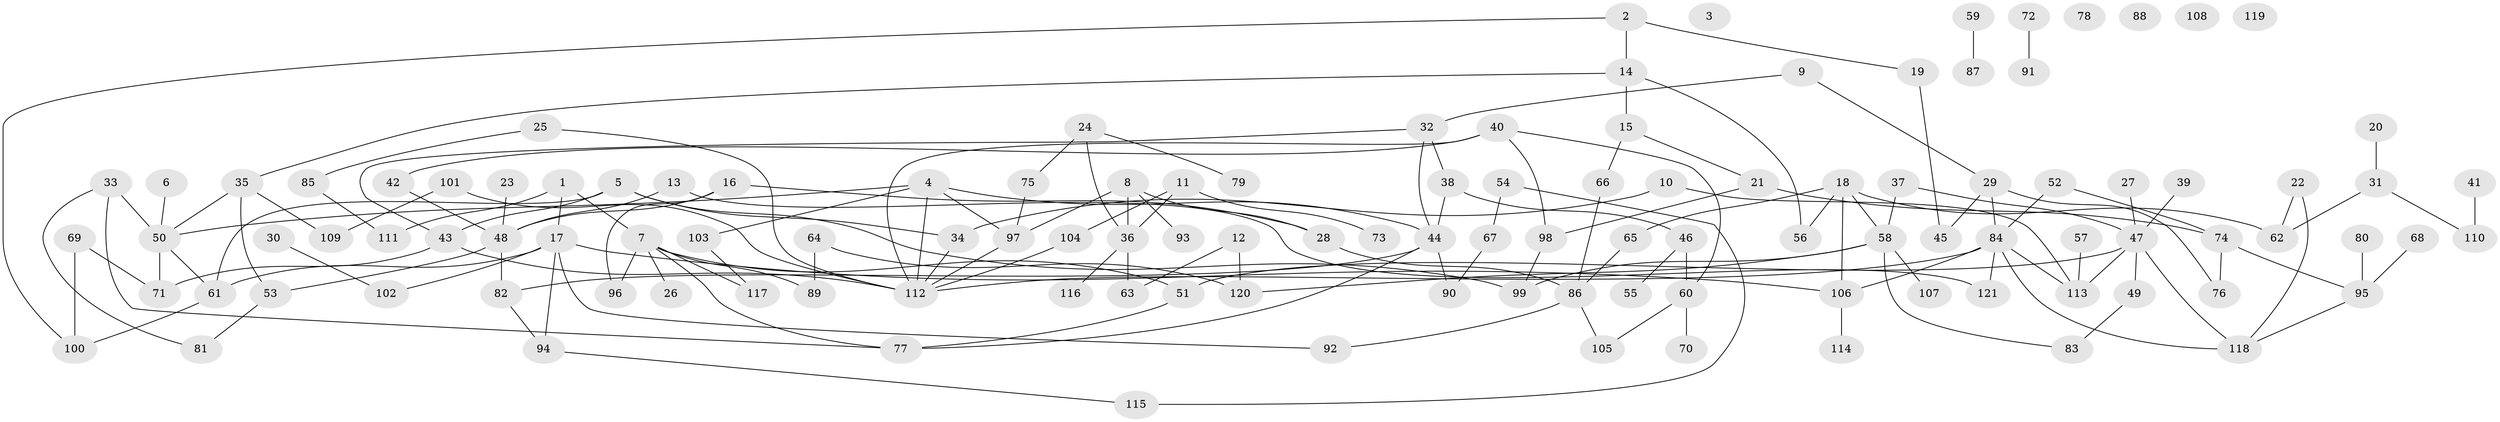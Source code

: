 // Generated by graph-tools (version 1.1) at 2025/49/03/09/25 03:49:10]
// undirected, 121 vertices, 160 edges
graph export_dot {
graph [start="1"]
  node [color=gray90,style=filled];
  1;
  2;
  3;
  4;
  5;
  6;
  7;
  8;
  9;
  10;
  11;
  12;
  13;
  14;
  15;
  16;
  17;
  18;
  19;
  20;
  21;
  22;
  23;
  24;
  25;
  26;
  27;
  28;
  29;
  30;
  31;
  32;
  33;
  34;
  35;
  36;
  37;
  38;
  39;
  40;
  41;
  42;
  43;
  44;
  45;
  46;
  47;
  48;
  49;
  50;
  51;
  52;
  53;
  54;
  55;
  56;
  57;
  58;
  59;
  60;
  61;
  62;
  63;
  64;
  65;
  66;
  67;
  68;
  69;
  70;
  71;
  72;
  73;
  74;
  75;
  76;
  77;
  78;
  79;
  80;
  81;
  82;
  83;
  84;
  85;
  86;
  87;
  88;
  89;
  90;
  91;
  92;
  93;
  94;
  95;
  96;
  97;
  98;
  99;
  100;
  101;
  102;
  103;
  104;
  105;
  106;
  107;
  108;
  109;
  110;
  111;
  112;
  113;
  114;
  115;
  116;
  117;
  118;
  119;
  120;
  121;
  1 -- 7;
  1 -- 17;
  1 -- 111;
  2 -- 14;
  2 -- 19;
  2 -- 100;
  4 -- 44;
  4 -- 50;
  4 -- 97;
  4 -- 103;
  4 -- 112;
  5 -- 34;
  5 -- 43;
  5 -- 61;
  5 -- 99;
  6 -- 50;
  7 -- 26;
  7 -- 51;
  7 -- 77;
  7 -- 89;
  7 -- 96;
  7 -- 117;
  8 -- 28;
  8 -- 36;
  8 -- 93;
  8 -- 97;
  9 -- 29;
  9 -- 32;
  10 -- 34;
  10 -- 113;
  11 -- 36;
  11 -- 73;
  11 -- 104;
  12 -- 63;
  12 -- 120;
  13 -- 48;
  13 -- 121;
  14 -- 15;
  14 -- 35;
  14 -- 56;
  15 -- 21;
  15 -- 66;
  16 -- 28;
  16 -- 48;
  16 -- 96;
  17 -- 61;
  17 -- 92;
  17 -- 94;
  17 -- 102;
  17 -- 106;
  18 -- 56;
  18 -- 58;
  18 -- 62;
  18 -- 65;
  18 -- 106;
  19 -- 45;
  20 -- 31;
  21 -- 74;
  21 -- 98;
  22 -- 62;
  22 -- 118;
  23 -- 48;
  24 -- 36;
  24 -- 75;
  24 -- 79;
  25 -- 85;
  25 -- 112;
  27 -- 47;
  28 -- 86;
  29 -- 45;
  29 -- 76;
  29 -- 84;
  30 -- 102;
  31 -- 62;
  31 -- 110;
  32 -- 38;
  32 -- 43;
  32 -- 44;
  33 -- 50;
  33 -- 77;
  33 -- 81;
  34 -- 112;
  35 -- 50;
  35 -- 53;
  35 -- 109;
  36 -- 63;
  36 -- 116;
  37 -- 47;
  37 -- 58;
  38 -- 44;
  38 -- 46;
  39 -- 47;
  40 -- 42;
  40 -- 60;
  40 -- 98;
  40 -- 112;
  41 -- 110;
  42 -- 48;
  43 -- 71;
  43 -- 112;
  44 -- 77;
  44 -- 82;
  44 -- 90;
  46 -- 55;
  46 -- 60;
  47 -- 49;
  47 -- 51;
  47 -- 113;
  47 -- 118;
  48 -- 53;
  48 -- 82;
  49 -- 83;
  50 -- 61;
  50 -- 71;
  51 -- 77;
  52 -- 74;
  52 -- 84;
  53 -- 81;
  54 -- 67;
  54 -- 115;
  57 -- 113;
  58 -- 83;
  58 -- 99;
  58 -- 107;
  58 -- 120;
  59 -- 87;
  60 -- 70;
  60 -- 105;
  61 -- 100;
  64 -- 89;
  64 -- 120;
  65 -- 86;
  66 -- 86;
  67 -- 90;
  68 -- 95;
  69 -- 71;
  69 -- 100;
  72 -- 91;
  74 -- 76;
  74 -- 95;
  75 -- 97;
  80 -- 95;
  82 -- 94;
  84 -- 106;
  84 -- 112;
  84 -- 113;
  84 -- 118;
  84 -- 121;
  85 -- 111;
  86 -- 92;
  86 -- 105;
  94 -- 115;
  95 -- 118;
  97 -- 112;
  98 -- 99;
  101 -- 109;
  101 -- 112;
  103 -- 117;
  104 -- 112;
  106 -- 114;
}
